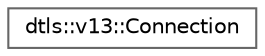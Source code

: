 digraph "Graphical Class Hierarchy"
{
 // LATEX_PDF_SIZE
  bgcolor="transparent";
  edge [fontname=Helvetica,fontsize=10,labelfontname=Helvetica,labelfontsize=10];
  node [fontname=Helvetica,fontsize=10,shape=box,height=0.2,width=0.4];
  rankdir="LR";
  Node0 [id="Node000000",label="dtls::v13::Connection",height=0.2,width=0.4,color="grey40", fillcolor="white", style="filled",URL="$classdtls_1_1v13_1_1Connection.html",tooltip="Main DTLS v1.3 Connection implementation."];
}
